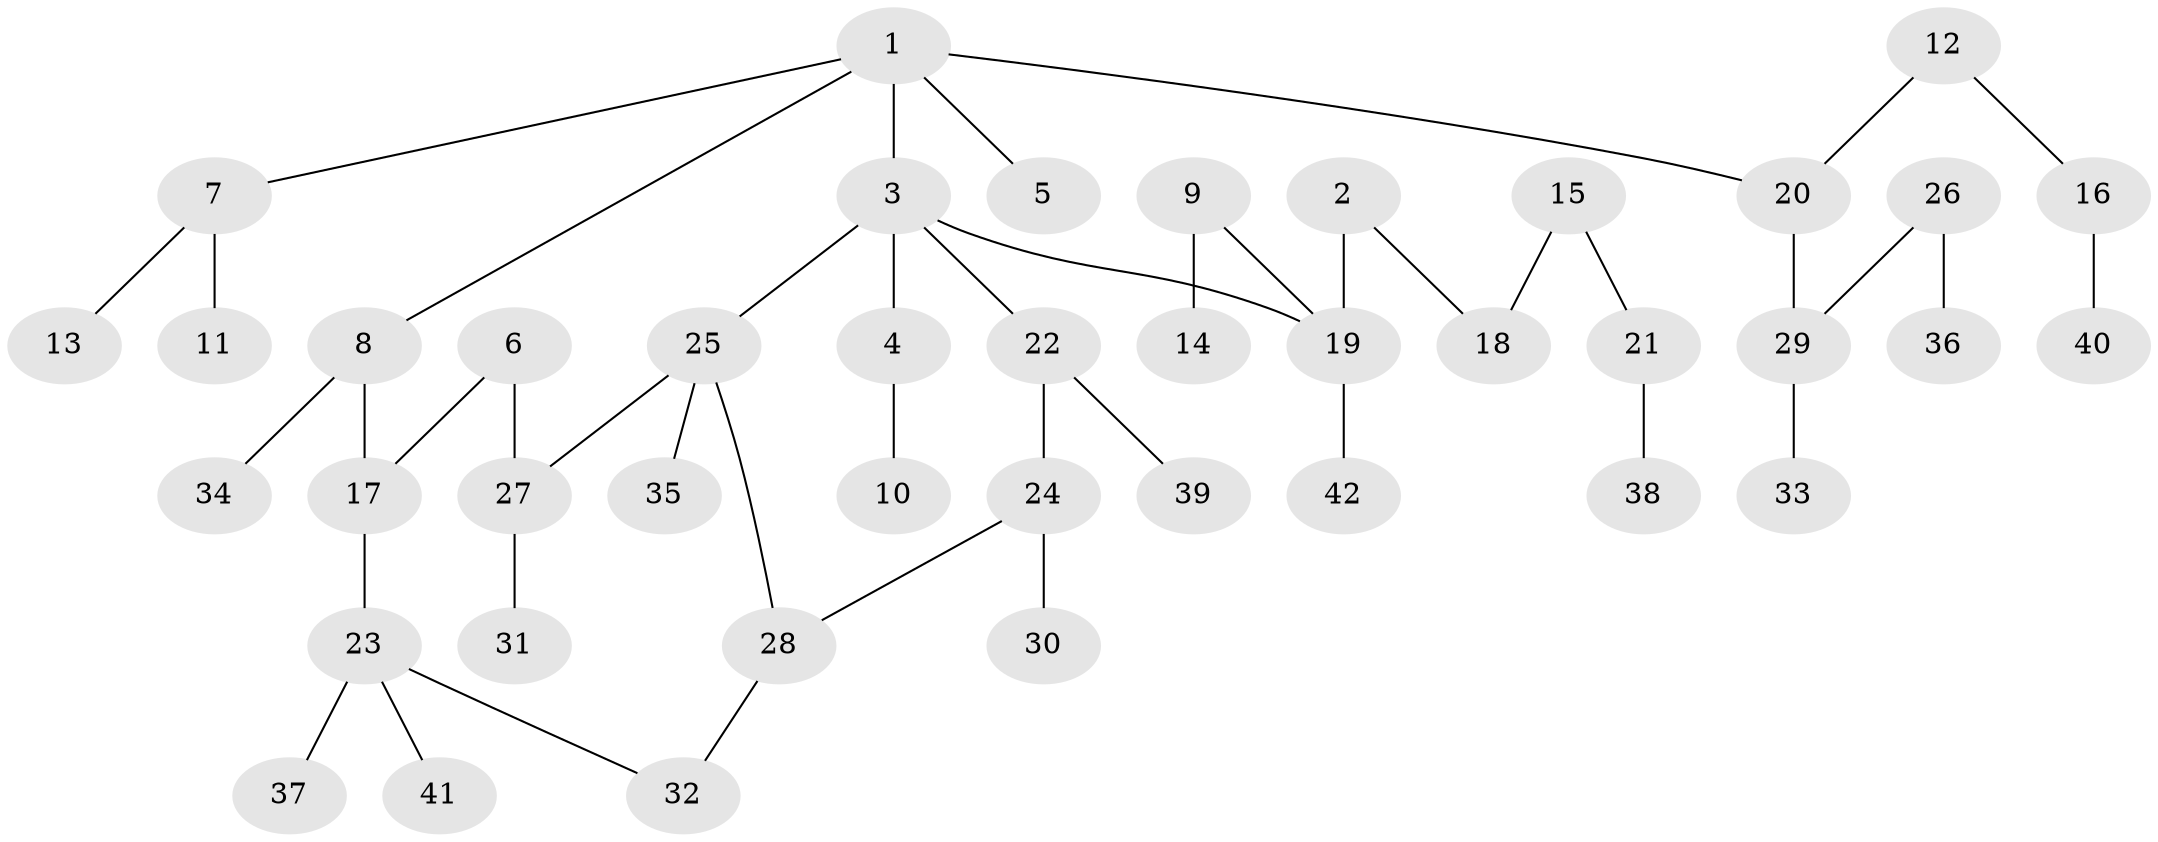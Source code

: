 // original degree distribution, {3: 0.16666666666666666, 6: 0.011904761904761904, 4: 0.09523809523809523, 5: 0.011904761904761904, 2: 0.32142857142857145, 1: 0.39285714285714285}
// Generated by graph-tools (version 1.1) at 2025/49/03/09/25 03:49:21]
// undirected, 42 vertices, 44 edges
graph export_dot {
graph [start="1"]
  node [color=gray90,style=filled];
  1;
  2;
  3;
  4;
  5;
  6;
  7;
  8;
  9;
  10;
  11;
  12;
  13;
  14;
  15;
  16;
  17;
  18;
  19;
  20;
  21;
  22;
  23;
  24;
  25;
  26;
  27;
  28;
  29;
  30;
  31;
  32;
  33;
  34;
  35;
  36;
  37;
  38;
  39;
  40;
  41;
  42;
  1 -- 3 [weight=1.0];
  1 -- 5 [weight=1.0];
  1 -- 7 [weight=1.0];
  1 -- 8 [weight=1.0];
  1 -- 20 [weight=1.0];
  2 -- 18 [weight=1.0];
  2 -- 19 [weight=1.0];
  3 -- 4 [weight=1.0];
  3 -- 19 [weight=1.0];
  3 -- 22 [weight=1.0];
  3 -- 25 [weight=1.0];
  4 -- 10 [weight=1.0];
  6 -- 17 [weight=1.0];
  6 -- 27 [weight=1.0];
  7 -- 11 [weight=1.0];
  7 -- 13 [weight=1.0];
  8 -- 17 [weight=1.0];
  8 -- 34 [weight=1.0];
  9 -- 14 [weight=1.0];
  9 -- 19 [weight=1.0];
  12 -- 16 [weight=1.0];
  12 -- 20 [weight=1.0];
  15 -- 18 [weight=1.0];
  15 -- 21 [weight=1.0];
  16 -- 40 [weight=1.0];
  17 -- 23 [weight=1.0];
  19 -- 42 [weight=1.0];
  20 -- 29 [weight=1.0];
  21 -- 38 [weight=1.0];
  22 -- 24 [weight=1.0];
  22 -- 39 [weight=1.0];
  23 -- 32 [weight=1.0];
  23 -- 37 [weight=1.0];
  23 -- 41 [weight=1.0];
  24 -- 28 [weight=1.0];
  24 -- 30 [weight=1.0];
  25 -- 27 [weight=1.0];
  25 -- 28 [weight=1.0];
  25 -- 35 [weight=1.0];
  26 -- 29 [weight=1.0];
  26 -- 36 [weight=1.0];
  27 -- 31 [weight=1.0];
  28 -- 32 [weight=1.0];
  29 -- 33 [weight=1.0];
}
